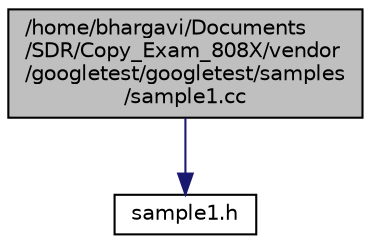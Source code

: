 digraph "/home/bhargavi/Documents/SDR/Copy_Exam_808X/vendor/googletest/googletest/samples/sample1.cc"
{
  edge [fontname="Helvetica",fontsize="10",labelfontname="Helvetica",labelfontsize="10"];
  node [fontname="Helvetica",fontsize="10",shape=record];
  Node1 [label="/home/bhargavi/Documents\l/SDR/Copy_Exam_808X/vendor\l/googletest/googletest/samples\l/sample1.cc",height=0.2,width=0.4,color="black", fillcolor="grey75", style="filled", fontcolor="black"];
  Node1 -> Node2 [color="midnightblue",fontsize="10",style="solid"];
  Node2 [label="sample1.h",height=0.2,width=0.4,color="black", fillcolor="white", style="filled",URL="$sample1_8h.html"];
}
